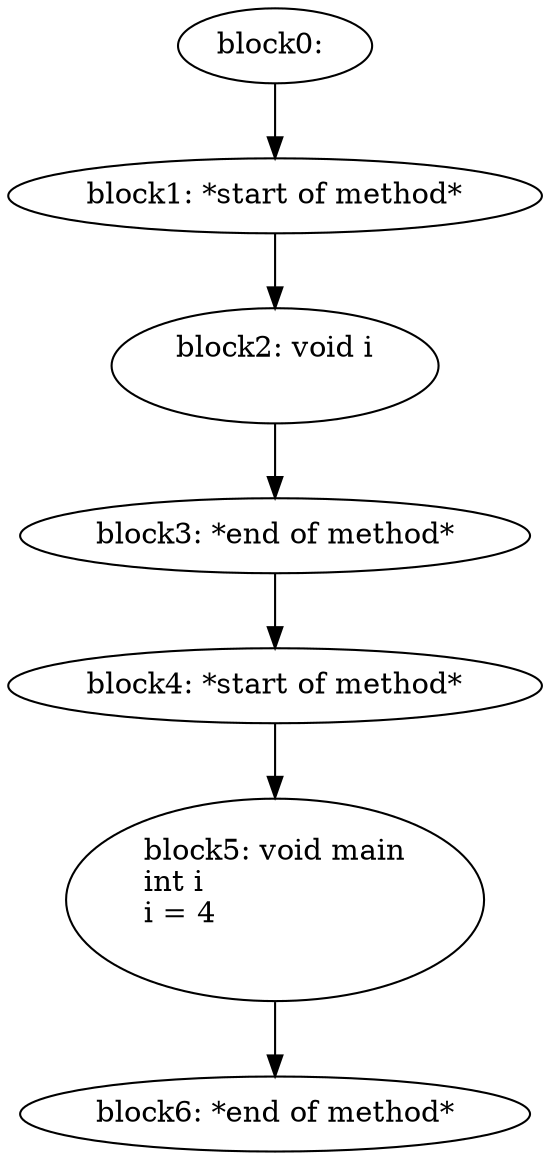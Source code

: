 digraph G {
  block0 [ label="block0: \l" ];
  block1 [ label="block1: *start\ of\ method*\l" ];
  block2 [ label="block2: void\ i\l\l" ];
  block3 [ label="block3: *end\ of\ method*\l" ];
  block4 [ label="block4: *start\ of\ method*\l" ];
  block5 [ label="block5: void\ main\lint\ i\li\ =\ 4\l\l" ];
  block6 [ label="block6: *end\ of\ method*\l" ];
  block0 -> block1;
  block1 -> block2;
  block2 -> block3;
  block3 -> block4;
  block4 -> block5;
  block5 -> block6;
}
